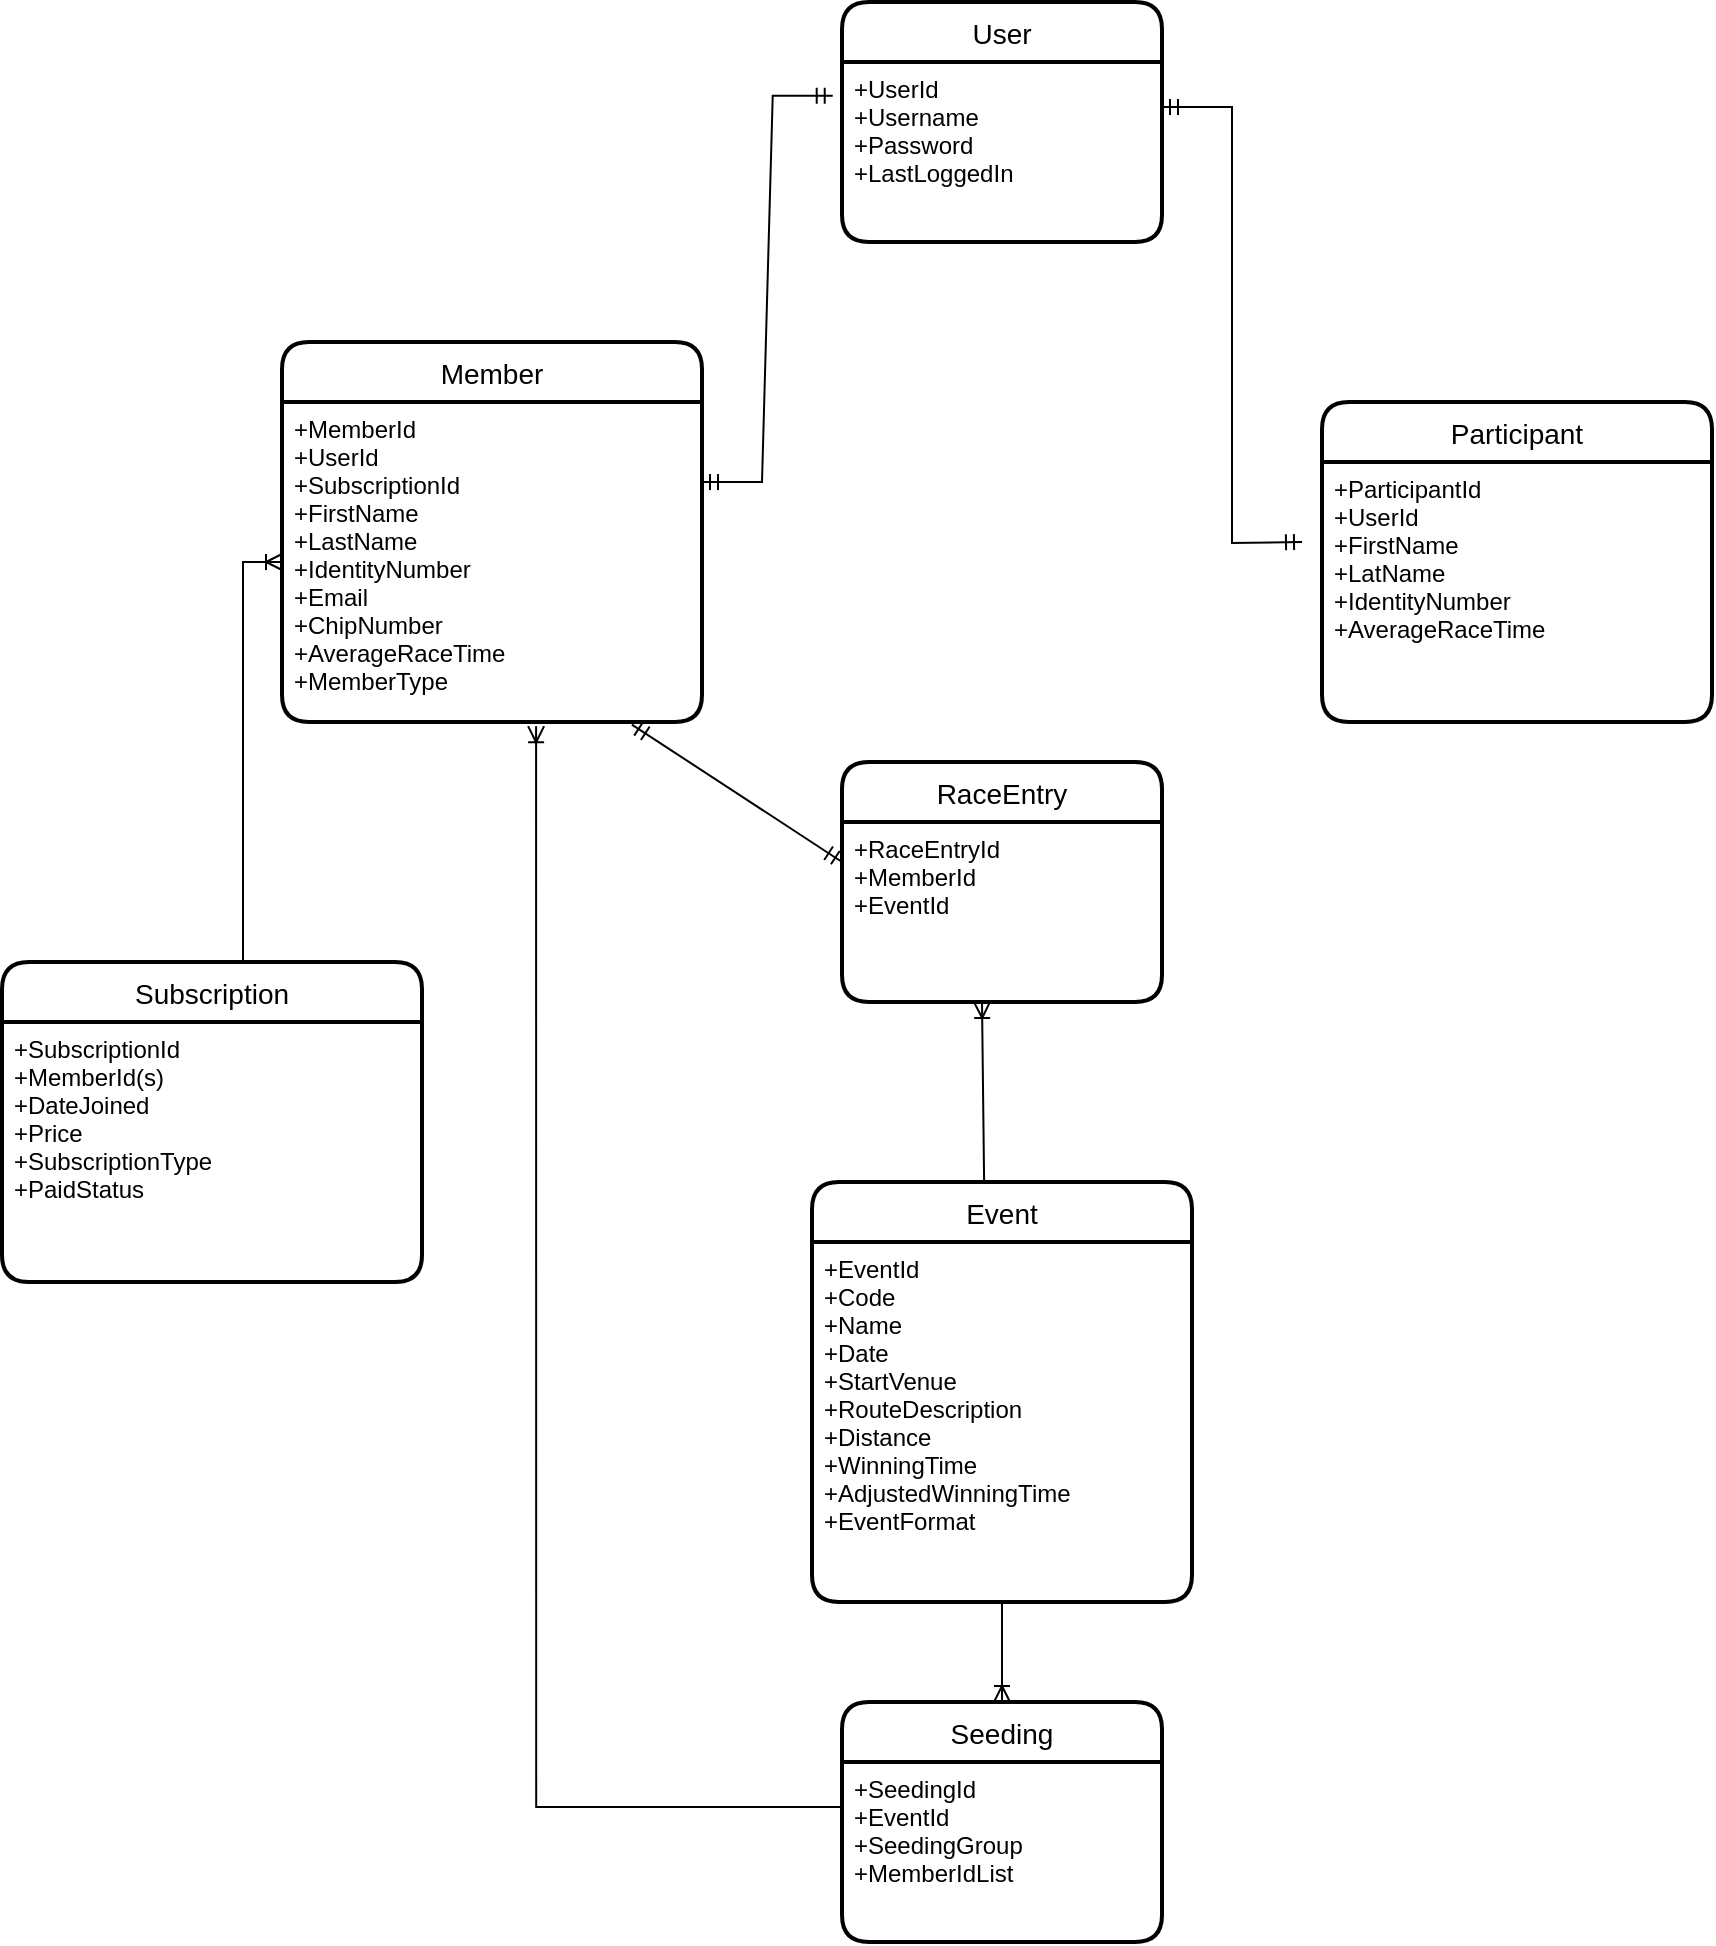 <mxfile version="20.6.0" type="device"><diagram id="R2lEEEUBdFMjLlhIrx00" name="Page-1"><mxGraphModel dx="1359" dy="569" grid="1" gridSize="10" guides="1" tooltips="1" connect="1" arrows="1" fold="1" page="1" pageScale="1" pageWidth="850" pageHeight="1100" math="0" shadow="0" extFonts="Permanent Marker^https://fonts.googleapis.com/css?family=Permanent+Marker"><root><mxCell id="0"/><mxCell id="1" parent="0"/><mxCell id="E4JcY131nR0ZPtZ4g84c-5" value="User" style="swimlane;childLayout=stackLayout;horizontal=1;startSize=30;horizontalStack=0;rounded=1;fontSize=14;fontStyle=0;strokeWidth=2;resizeParent=0;resizeLast=1;shadow=0;dashed=0;align=center;" vertex="1" parent="1"><mxGeometry x="310" y="70" width="160" height="120" as="geometry"/></mxCell><mxCell id="E4JcY131nR0ZPtZ4g84c-6" value="+UserId&#10;+Username&#10;+Password&#10;+LastLoggedIn" style="align=left;strokeColor=none;fillColor=none;spacingLeft=4;fontSize=12;verticalAlign=top;resizable=0;rotatable=0;part=1;" vertex="1" parent="E4JcY131nR0ZPtZ4g84c-5"><mxGeometry y="30" width="160" height="90" as="geometry"/></mxCell><mxCell id="E4JcY131nR0ZPtZ4g84c-8" value="Member" style="swimlane;childLayout=stackLayout;horizontal=1;startSize=30;horizontalStack=0;rounded=1;fontSize=14;fontStyle=0;strokeWidth=2;resizeParent=0;resizeLast=1;shadow=0;dashed=0;align=center;" vertex="1" parent="1"><mxGeometry x="30" y="240" width="210" height="190" as="geometry"/></mxCell><mxCell id="E4JcY131nR0ZPtZ4g84c-9" value="+MemberId&#10;+UserId&#10;+SubscriptionId&#10;+FirstName&#10;+LastName&#10;+IdentityNumber&#10;+Email&#10;+ChipNumber&#10;+AverageRaceTime&#10;+MemberType" style="align=left;strokeColor=none;fillColor=none;spacingLeft=4;fontSize=12;verticalAlign=top;resizable=0;rotatable=0;part=1;" vertex="1" parent="E4JcY131nR0ZPtZ4g84c-8"><mxGeometry y="30" width="210" height="160" as="geometry"/></mxCell><mxCell id="E4JcY131nR0ZPtZ4g84c-10" value="Participant" style="swimlane;childLayout=stackLayout;horizontal=1;startSize=30;horizontalStack=0;rounded=1;fontSize=14;fontStyle=0;strokeWidth=2;resizeParent=0;resizeLast=1;shadow=0;dashed=0;align=center;" vertex="1" parent="1"><mxGeometry x="550" y="270" width="195" height="160" as="geometry"/></mxCell><mxCell id="E4JcY131nR0ZPtZ4g84c-11" value="+ParticipantId&#10;+UserId&#10;+FirstName&#10;+LatName&#10;+IdentityNumber&#10;+AverageRaceTime" style="align=left;strokeColor=none;fillColor=none;spacingLeft=4;fontSize=12;verticalAlign=top;resizable=0;rotatable=0;part=1;" vertex="1" parent="E4JcY131nR0ZPtZ4g84c-10"><mxGeometry y="30" width="195" height="130" as="geometry"/></mxCell><mxCell id="E4JcY131nR0ZPtZ4g84c-16" value="" style="edgeStyle=entityRelationEdgeStyle;fontSize=12;html=1;endArrow=ERmandOne;startArrow=ERmandOne;rounded=0;entryX=-0.029;entryY=0.187;entryDx=0;entryDy=0;entryPerimeter=0;exitX=1;exitY=0.25;exitDx=0;exitDy=0;" edge="1" parent="1" source="E4JcY131nR0ZPtZ4g84c-9" target="E4JcY131nR0ZPtZ4g84c-6"><mxGeometry width="100" height="100" relative="1" as="geometry"><mxPoint x="170" y="230" as="sourcePoint"/><mxPoint x="280" y="120" as="targetPoint"/></mxGeometry></mxCell><mxCell id="E4JcY131nR0ZPtZ4g84c-17" value="" style="edgeStyle=orthogonalEdgeStyle;fontSize=12;html=1;endArrow=ERmandOne;startArrow=ERmandOne;rounded=0;entryX=1;entryY=0.25;entryDx=0;entryDy=0;" edge="1" parent="1" target="E4JcY131nR0ZPtZ4g84c-6"><mxGeometry width="100" height="100" relative="1" as="geometry"><mxPoint x="540" y="340" as="sourcePoint"/><mxPoint x="560" y="170" as="targetPoint"/></mxGeometry></mxCell><mxCell id="E4JcY131nR0ZPtZ4g84c-18" value="Subscription" style="swimlane;childLayout=stackLayout;horizontal=1;startSize=30;horizontalStack=0;rounded=1;fontSize=14;fontStyle=0;strokeWidth=2;resizeParent=0;resizeLast=1;shadow=0;dashed=0;align=center;" vertex="1" parent="1"><mxGeometry x="-110" y="550" width="210" height="160" as="geometry"/></mxCell><mxCell id="E4JcY131nR0ZPtZ4g84c-19" value="+SubscriptionId&#10;+MemberId(s)&#10;+DateJoined&#10;+Price&#10;+SubscriptionType&#10;+PaidStatus" style="align=left;strokeColor=none;fillColor=none;spacingLeft=4;fontSize=12;verticalAlign=top;resizable=0;rotatable=0;part=1;" vertex="1" parent="E4JcY131nR0ZPtZ4g84c-18"><mxGeometry y="30" width="210" height="130" as="geometry"/></mxCell><mxCell id="E4JcY131nR0ZPtZ4g84c-21" value="" style="fontSize=12;html=1;endArrow=ERoneToMany;rounded=0;entryX=0;entryY=0.5;entryDx=0;entryDy=0;edgeStyle=orthogonalEdgeStyle;" edge="1" parent="1" target="E4JcY131nR0ZPtZ4g84c-9"><mxGeometry width="100" height="100" relative="1" as="geometry"><mxPoint x="-10" y="550" as="sourcePoint"/><mxPoint x="410" y="350" as="targetPoint"/></mxGeometry></mxCell><mxCell id="E4JcY131nR0ZPtZ4g84c-22" value="RaceEntry" style="swimlane;childLayout=stackLayout;horizontal=1;startSize=30;horizontalStack=0;rounded=1;fontSize=14;fontStyle=0;strokeWidth=2;resizeParent=0;resizeLast=1;shadow=0;dashed=0;align=center;" vertex="1" parent="1"><mxGeometry x="310" y="450" width="160" height="120" as="geometry"/></mxCell><mxCell id="E4JcY131nR0ZPtZ4g84c-23" value="+RaceEntryId&#10;+MemberId&#10;+EventId" style="align=left;strokeColor=none;fillColor=none;spacingLeft=4;fontSize=12;verticalAlign=top;resizable=0;rotatable=0;part=1;" vertex="1" parent="E4JcY131nR0ZPtZ4g84c-22"><mxGeometry y="30" width="160" height="90" as="geometry"/></mxCell><mxCell id="E4JcY131nR0ZPtZ4g84c-24" value="" style="fontSize=12;html=1;endArrow=ERmandOne;startArrow=ERmandOne;rounded=0;entryX=0.833;entryY=1.008;entryDx=0;entryDy=0;entryPerimeter=0;elbow=vertical;" edge="1" parent="1" target="E4JcY131nR0ZPtZ4g84c-9"><mxGeometry width="100" height="100" relative="1" as="geometry"><mxPoint x="310" y="500" as="sourcePoint"/><mxPoint x="360" y="350" as="targetPoint"/></mxGeometry></mxCell><mxCell id="E4JcY131nR0ZPtZ4g84c-25" value="Event" style="swimlane;childLayout=stackLayout;horizontal=1;startSize=30;horizontalStack=0;rounded=1;fontSize=14;fontStyle=0;strokeWidth=2;resizeParent=0;resizeLast=1;shadow=0;dashed=0;align=center;" vertex="1" parent="1"><mxGeometry x="295" y="660" width="190" height="210" as="geometry"/></mxCell><mxCell id="E4JcY131nR0ZPtZ4g84c-26" value="+EventId&#10;+Code&#10;+Name&#10;+Date&#10;+StartVenue&#10;+RouteDescription&#10;+Distance&#10;+WinningTime&#10;+AdjustedWinningTime&#10;+EventFormat" style="align=left;strokeColor=none;fillColor=none;spacingLeft=4;fontSize=12;verticalAlign=top;resizable=0;rotatable=0;part=1;" vertex="1" parent="E4JcY131nR0ZPtZ4g84c-25"><mxGeometry y="30" width="190" height="180" as="geometry"/></mxCell><mxCell id="E4JcY131nR0ZPtZ4g84c-27" value="" style="fontSize=12;html=1;endArrow=ERoneToMany;rounded=0;elbow=vertical;exitX=0.453;exitY=0.004;exitDx=0;exitDy=0;exitPerimeter=0;" edge="1" parent="1" source="E4JcY131nR0ZPtZ4g84c-25"><mxGeometry width="100" height="100" relative="1" as="geometry"><mxPoint x="280" y="600" as="sourcePoint"/><mxPoint x="380" y="570" as="targetPoint"/></mxGeometry></mxCell><mxCell id="E4JcY131nR0ZPtZ4g84c-28" value="Seeding" style="swimlane;childLayout=stackLayout;horizontal=1;startSize=30;horizontalStack=0;rounded=1;fontSize=14;fontStyle=0;strokeWidth=2;resizeParent=0;resizeLast=1;shadow=0;dashed=0;align=center;" vertex="1" parent="1"><mxGeometry x="310" y="920" width="160" height="120" as="geometry"/></mxCell><mxCell id="E4JcY131nR0ZPtZ4g84c-29" value="+SeedingId&#10;+EventId&#10;+SeedingGroup&#10;+MemberIdList" style="align=left;strokeColor=none;fillColor=none;spacingLeft=4;fontSize=12;verticalAlign=top;resizable=0;rotatable=0;part=1;" vertex="1" parent="E4JcY131nR0ZPtZ4g84c-28"><mxGeometry y="30" width="160" height="90" as="geometry"/></mxCell><mxCell id="E4JcY131nR0ZPtZ4g84c-30" value="" style="fontSize=12;html=1;endArrow=ERoneToMany;rounded=0;elbow=vertical;exitX=0.5;exitY=1;exitDx=0;exitDy=0;entryX=0.5;entryY=0;entryDx=0;entryDy=0;" edge="1" parent="1" source="E4JcY131nR0ZPtZ4g84c-26" target="E4JcY131nR0ZPtZ4g84c-28"><mxGeometry width="100" height="100" relative="1" as="geometry"><mxPoint x="390" y="870" as="sourcePoint"/><mxPoint x="395" y="920" as="targetPoint"/></mxGeometry></mxCell><mxCell id="E4JcY131nR0ZPtZ4g84c-32" value="" style="edgeStyle=orthogonalEdgeStyle;fontSize=12;html=1;endArrow=ERoneToMany;rounded=0;elbow=vertical;entryX=0.605;entryY=1.013;entryDx=0;entryDy=0;entryPerimeter=0;exitX=0;exitY=0.25;exitDx=0;exitDy=0;" edge="1" parent="1" source="E4JcY131nR0ZPtZ4g84c-29" target="E4JcY131nR0ZPtZ4g84c-9"><mxGeometry width="100" height="100" relative="1" as="geometry"><mxPoint x="300" y="980.8" as="sourcePoint"/><mxPoint x="250" y="660" as="targetPoint"/></mxGeometry></mxCell></root></mxGraphModel></diagram></mxfile>